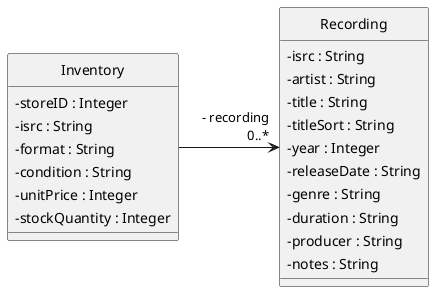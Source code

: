 @startuml

skinparam {
  Style StrictUML	
  RoundCorner 5
  Padding 2
  ClassAttributeIconSize 0
  RankSep 80
  NodeSep 100
}

class "Inventory" as inv {
- storeID : Integer
- isrc : String
- format : String
- condition : String
- unitPrice : Integer
- stockQuantity : Integer
}

class "Recording" as rec {
- isrc : String
- artist : String
- title : String
- titleSort : String
- year : Integer
- releaseDate : String
- genre : String
- duration : String
- producer : String
- notes : String
}

inv -> "- recording\r0..*" rec

@enduml